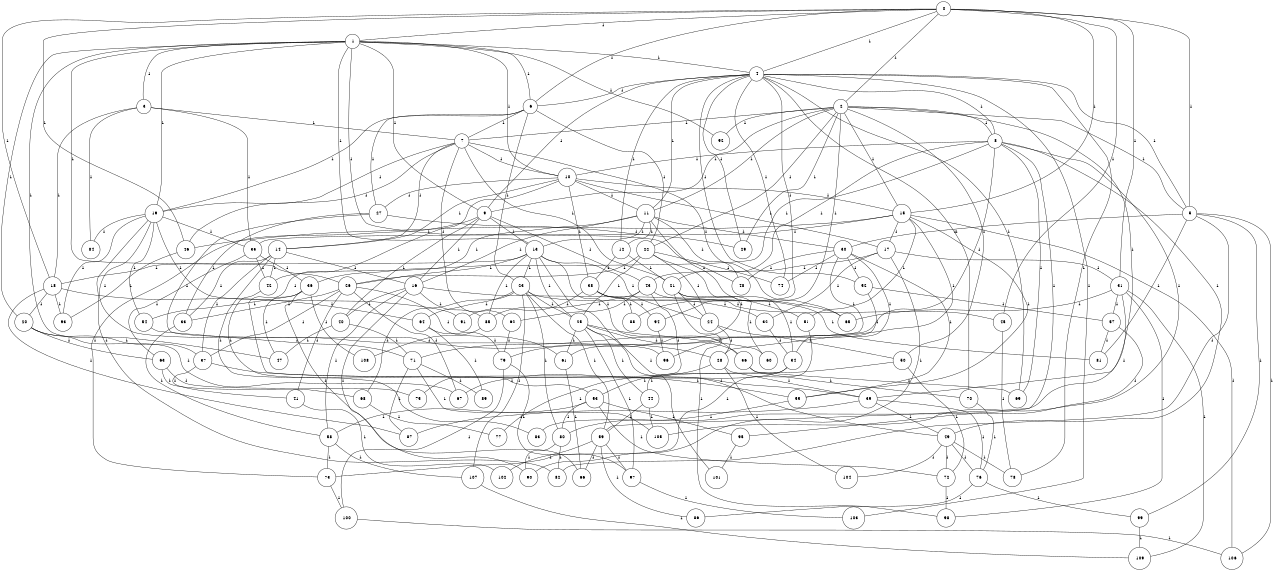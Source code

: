 graph G {
size="8.5,11;"
ratio = "expand;"
fixedsize="true;"
overlap="scale;"
node[shape=circle,width=.12,hight=.12,fontsize=12]
edge[fontsize=12]

0[label=" 0" color=black, pos="1.2104072,1.6472091!"];
1[label=" 1" color=black, pos="2.9166694,2.6096337!"];
2[label=" 2" color=black, pos="0.2142156,1.4018137!"];
3[label=" 3" color=black, pos="1.4741967,2.7976244!"];
4[label=" 4" color=black, pos="2.8728414,2.2062176!"];
5[label=" 5" color=black, pos="2.5392332,0.1584815!"];
6[label=" 6" color=black, pos="2.2236599,2.6889316!"];
7[label=" 7" color=black, pos="2.6953372,1.0682187!"];
8[label=" 8" color=black, pos="1.3963014,1.4553065!"];
9[label=" 9" color=black, pos="1.9774825,1.6019869!"];
10[label=" 10" color=black, pos="2.6730223,2.9707393!"];
11[label=" 11" color=black, pos="0.60787739,1.8922455!"];
12[label=" 12" color=black, pos="2.4317023,2.9169501!"];
13[label=" 13" color=black, pos="0.97003521,1.590694!"];
14[label=" 14" color=black, pos="1.6652433,2.4017485!"];
15[label=" 15" color=black, pos="2.3839771,0.26632488!"];
16[label=" 16" color=black, pos="0.18539495,0.093249307!"];
17[label=" 17" color=black, pos="0.78657156,1.3545756!"];
18[label=" 18" color=black, pos="2.6990367,1.6068128!"];
19[label=" 19" color=black, pos="2.0936786,1.7876329!"];
20[label=" 20" color=black, pos="1.5975214,1.4963164!"];
21[label=" 21" color=black, pos="0.78001462,0.76125165!"];
22[label=" 22" color=black, pos="1.3666361,2.8058383!"];
23[label=" 23" color=black, pos="2.6329674,2.5308917!"];
24[label=" 24" color=black, pos="0.79379463,2.9812398!"];
25[label=" 25" color=black, pos="2.3193772,0.039960003!"];
26[label=" 26" color=black, pos="2.6611303,2.325328!"];
27[label=" 27" color=black, pos="2.1458311,1.2801897!"];
28[label=" 28" color=black, pos="0.81754399,1.310909!"];
29[label=" 29" color=black, pos="0.86351661,2.0428165!"];
30[label=" 30" color=black, pos="1.2351608,2.9807658!"];
31[label=" 31" color=black, pos="0.92081808,1.6864905!"];
32[label=" 32" color=black, pos="0.13579849,0.2949789!"];
33[label=" 33" color=black, pos="0.0035457117,2.4735895!"];
34[label=" 34" color=black, pos="2.9817117,2.4194848!"];
35[label=" 35" color=black, pos="1.9118785,0.87089529!"];
36[label=" 36" color=black, pos="1.4761807,0.32698115!"];
37[label=" 37" color=black, pos="1.253965,0.56985!"];
38[label=" 38" color=black, pos="2.2184525,0.35725403!"];
39[label=" 39" color=black, pos="1.0622733,1.8538833!"];
40[label=" 40" color=black, pos="1.7114749,2.6532475!"];
41[label=" 41" color=black, pos="0.48380109,1.3796966!"];
42[label=" 42" color=black, pos="2.9257546,2.5930556!"];
43[label=" 43" color=black, pos="2.4988559,0.5670557!"];
44[label=" 44" color=black, pos="0.64575522,2.314734!"];
45[label=" 45" color=black, pos="1.2638345,0.38884602!"];
46[label=" 46" color=black, pos="1.4351998,1.6215576!"];
47[label=" 47" color=black, pos="0.78984462,2.695545!"];
48[label=" 48" color=black, pos="2.6243031,0.21634012!"];
49[label=" 49" color=black, pos="2.4756295,0.57361697!"];
50[label=" 50" color=black, pos="2.3952181,1.2390172!"];
51[label=" 51" color=black, pos="1.6306235,0.86911061!"];
52[label=" 52" color=black, pos="2.7001098,1.1760989!"];
53[label=" 53" color=black, pos="1.0684285,2.4462313!"];
54[label=" 54" color=black, pos="1.311045,1.0011015!"];
55[label=" 55" color=black, pos="1.5432298,0.60220912!"];
56[label=" 56" color=black, pos="0.045438883,1.2756371!"];
57[label=" 57" color=black, pos="1.4145859,0.92245244!"];
58[label=" 58" color=black, pos="0.015926638,0.70387797!"];
59[label=" 59" color=black, pos="1.9675426,1.9229289!"];
60[label=" 60" color=black, pos="2.7568332,2.6315967!"];
61[label=" 61" color=black, pos="2.6639727,1.32889!"];
62[label=" 62" color=black, pos="1.145617,2.0759073!"];
63[label=" 63" color=black, pos="1.026638,1.8563797!"];
64[label=" 64" color=black, pos="1.4966657,0.59314521!"];
65[label=" 65" color=black, pos="0.9812708,1.7210556!"];
66[label=" 66" color=black, pos="2.6770673,0.64374758!"];
67[label=" 67" color=black, pos="1.9979221,2.3122623!"];
68[label=" 68" color=black, pos="0.6657042,2.580017!"];
69[label=" 69" color=black, pos="1.0216871,1.3046946!"];
70[label=" 70" color=black, pos="2.2388986,0.85615081!"];
71[label=" 71" color=black, pos="0.058718292,1.3376134!"];
72[label=" 72" color=black, pos="2.8445472,2.4666355!"];
73[label=" 73" color=black, pos="2.4463562,1.8230155!"];
74[label=" 74" color=black, pos="2.6126246,0.76803347!"];
75[label=" 75" color=black, pos="2.0334395,2.365302!"];
76[label=" 76" color=black, pos="2.0241549,1.0288206!"];
77[label=" 77" color=black, pos="1.854226,0.21314599!"];
78[label=" 78" color=black, pos="0.71411705,2.3586611!"];
79[label=" 79" color=black, pos="2.7818273,0.32821929!"];
80[label=" 80" color=black, pos="1.627033,0.45219258!"];
81[label=" 81" color=black, pos="2.9825459,0.1968128!"];
82[label=" 82" color=black, pos="0.74197114,1.2057173!"];
83[label=" 83" color=black, pos="1.0451421,1.4745543!"];
84[label=" 84" color=black, pos="1.5163383,0.1151389!"];
85[label=" 85" color=black, pos="1.8368901,0.46368887!"];
86[label=" 86" color=black, pos="1.3975817,2.3238425!"];
87[label=" 87" color=black, pos="0.51862442,2.8057835!"];
88[label=" 88" color=black, pos="0.44691659,1.2190467!"];
89[label=" 89" color=black, pos="1.5331842,0.024633026!"];
90[label=" 90" color=black, pos="0.38070578,0.050565944!"];
91[label=" 91" color=black, pos="0.8013696,0.49514481!"];
92[label=" 92" color=black, pos="0.028495179,1.6882722!"];
93[label=" 93" color=black, pos="2.9385686,0.41639241!"];
94[label=" 94" color=black, pos="1.974311,2.5155593!"];
95[label=" 95" color=black, pos="0.39229667,1.6385929!"];
96[label=" 96" color=black, pos="1.5793189,2.2686758!"];
97[label=" 97" color=black, pos="2.2734991,0.38765838!"];
98[label=" 98" color=black, pos="1.5236591,1.0800528!"];
99[label=" 99" color=black, pos="0.96334459,1.6427366!"];
100[label=" 100" color=black, pos="0.18548128,1.857225!"];
101[label=" 101" color=black, pos="1.4829698,0.46020018!"];
102[label=" 102" color=black, pos="2.0138523,2.9502162!"];
103[label=" 103" color=black, pos="2.2971023,1.2453623!"];
104[label=" 104" color=black, pos="2.4464487,1.9889242!"];
105[label=" 105" color=black, pos="0.8073468,2.3741527!"];
106[label=" 106" color=black, pos="2.8148069,1.6560346!"];
107[label=" 107" color=black, pos="0.029403012,2.7699913!"];
108[label=" 108" color=black, pos="1.6297798,0.33893419!"];
109[label=" 109" color=black, pos="0.90083376,0.57003042!"];
0--1[label="1"]
0--2[label="1"]
0--4[label="1"]
0--5[label="1"]
0--6[label="1"]
0--15[label="1"]
0--18[label="1"]
0--31[label="1"]
0--45[label="1"]
0--46[label="1"]
1--3[label="1"]
1--4[label="1"]
1--6[label="1"]
1--9[label="1"]
1--10[label="1"]
1--13[label="1"]
1--19[label="1"]
1--20[label="1"]
1--26[label="1"]
1--47[label="1"]
1--48[label="1"]
1--92[label="1"]
2--5[label="1"]
2--7[label="1"]
2--8[label="1"]
2--9[label="1"]
2--11[label="1"]
2--15[label="1"]
2--22[label="1"]
2--29[label="1"]
2--39[label="1"]
2--50[label="1"]
2--92[label="1"]
2--94[label="1"]
3--7[label="1"]
3--18[label="1"]
3--35[label="1"]
3--84[label="1"]
4--5[label="1"]
4--6[label="1"]
4--8[label="1"]
4--9[label="1"]
4--11[label="1"]
4--12[label="1"]
4--29[label="1"]
4--52[label="1"]
4--69[label="1"]
4--70[label="1"]
4--74[label="1"]
4--78[label="1"]
4--88[label="1"]
4--103[label="1"]
5--30[label="1"]
5--81[label="1"]
5--82[label="1"]
5--99[label="1"]
5--106[label="1"]
6--7[label="1"]
6--19[label="1"]
6--22[label="1"]
6--23[label="1"]
6--27[label="1"]
7--10[label="1"]
7--14[label="1"]
7--19[label="1"]
7--21[label="1"]
7--46[label="1"]
7--62[label="1"]
7--65[label="1"]
8--10[label="1"]
8--21[label="1"]
8--42[label="1"]
8--49[label="1"]
8--59[label="1"]
8--61[label="1"]
8--69[label="1"]
8--105[label="1"]
9--13[label="1"]
9--16[label="1"]
9--40[label="1"]
9--43[label="1"]
9--73[label="1"]
10--11[label="1"]
10--14[label="1"]
10--15[label="1"]
10--17[label="1"]
10--27[label="1"]
10--38[label="1"]
10--39[label="1"]
11--12[label="1"]
11--13[label="1"]
11--16[label="1"]
11--30[label="1"]
11--36[label="1"]
11--48[label="1"]
11--65[label="1"]
12--21[label="1"]
12--38[label="1"]
13--18[label="1"]
13--23[label="1"]
13--24[label="1"]
13--25[label="1"]
13--26[label="1"]
13--56[label="1"]
13--85[label="1"]
13--101[label="1"]
14--16[label="1"]
14--33[label="1"]
14--37[label="1"]
14--42[label="1"]
14--83[label="1"]
15--17[label="1"]
15--28[label="1"]
15--35[label="1"]
15--46[label="1"]
15--51[label="1"]
15--55[label="1"]
15--106[label="1"]
16--40[label="1"]
16--45[label="1"]
16--58[label="1"]
16--85[label="1"]
16--90[label="1"]
17--31[label="1"]
17--32[label="1"]
17--43[label="1"]
17--90[label="1"]
18--20[label="1"]
18--64[label="1"]
18--87[label="1"]
18--93[label="1"]
19--35[label="1"]
19--54[label="1"]
19--82[label="1"]
19--84[label="1"]
19--91[label="1"]
19--93[label="1"]
19--96[label="1"]
20--37[label="1"]
20--63[label="1"]
20--67[label="1"]
21--24[label="1"]
21--34[label="1"]
21--60[label="1"]
21--98[label="1"]
22--24[label="1"]
22--25[label="1"]
22--26[label="1"]
22--71[label="1"]
22--74[label="1"]
23--25[label="1"]
23--32[label="1"]
23--59[label="1"]
23--64[label="1"]
23--68[label="1"]
23--80[label="1"]
23--107[label="1"]
24--28[label="1"]
24--50[label="1"]
25--44[label="1"]
25--49[label="1"]
25--56[label="1"]
25--60[label="1"]
25--61[label="1"]
25--97[label="1"]
26--33[label="1"]
26--37[label="1"]
26--41[label="1"]
26--61[label="1"]
26--67[label="1"]
27--28[label="1"]
27--29[label="1"]
27--33[label="1"]
28--39[label="1"]
28--67[label="1"]
28--104[label="1"]
30--34[label="1"]
30--48[label="1"]
30--52[label="1"]
30--55[label="1"]
30--74[label="1"]
30--79[label="1"]
31--57[label="1"]
31--65[label="1"]
31--80[label="1"]
31--98[label="1"]
31--109[label="1"]
32--34[label="1"]
33--58[label="1"]
34--44[label="1"]
34--77[label="1"]
35--36[label="1"]
35--42[label="1"]
35--63[label="1"]
36--47[label="1"]
36--54[label="1"]
36--66[label="1"]
36--108[label="1"]
37--41[label="1"]
37--55[label="1"]
38--51[label="1"]
38--88[label="1"]
38--91[label="1"]
38--94[label="1"]
39--49[label="1"]
39--76[label="1"]
39--87[label="1"]
40--47[label="1"]
40--71[label="1"]
41--102[label="1"]
42--53[label="1"]
43--62[label="1"]
43--75[label="1"]
43--81[label="1"]
43--85[label="1"]
44--59[label="1"]
44--105[label="1"]
45--78[label="1"]
46--93[label="1"]
49--72[label="1"]
49--76[label="1"]
49--78[label="1"]
49--104[label="1"]
50--53[label="1"]
50--72[label="1"]
51--73[label="1"]
52--57[label="1"]
52--96[label="1"]
53--58[label="1"]
53--72[label="1"]
53--80[label="1"]
53--95[label="1"]
54--71[label="1"]
55--83[label="1"]
56--69[label="1"]
56--70[label="1"]
57--81[label="1"]
57--95[label="1"]
58--73[label="1"]
58--107[label="1"]
59--66[label="1"]
59--86[label="1"]
59--97[label="1"]
59--102[label="1"]
61--66[label="1"]
62--79[label="1"]
63--68[label="1"]
63--75[label="1"]
64--79[label="1"]
64--89[label="1"]
68--77[label="1"]
70--76[label="1"]
71--87[label="1"]
71--89[label="1"]
71--105[label="1"]
72--98[label="1"]
73--100[label="1"]
76--86[label="1"]
76--99[label="1"]
79--97[label="1"]
79--100[label="1"]
80--82[label="1"]
80--90[label="1"]
85--108[label="1"]
94--96[label="1"]
95--101[label="1"]
97--103[label="1"]
99--109[label="1"]
100--106[label="1"]
107--109[label="1"]

}
